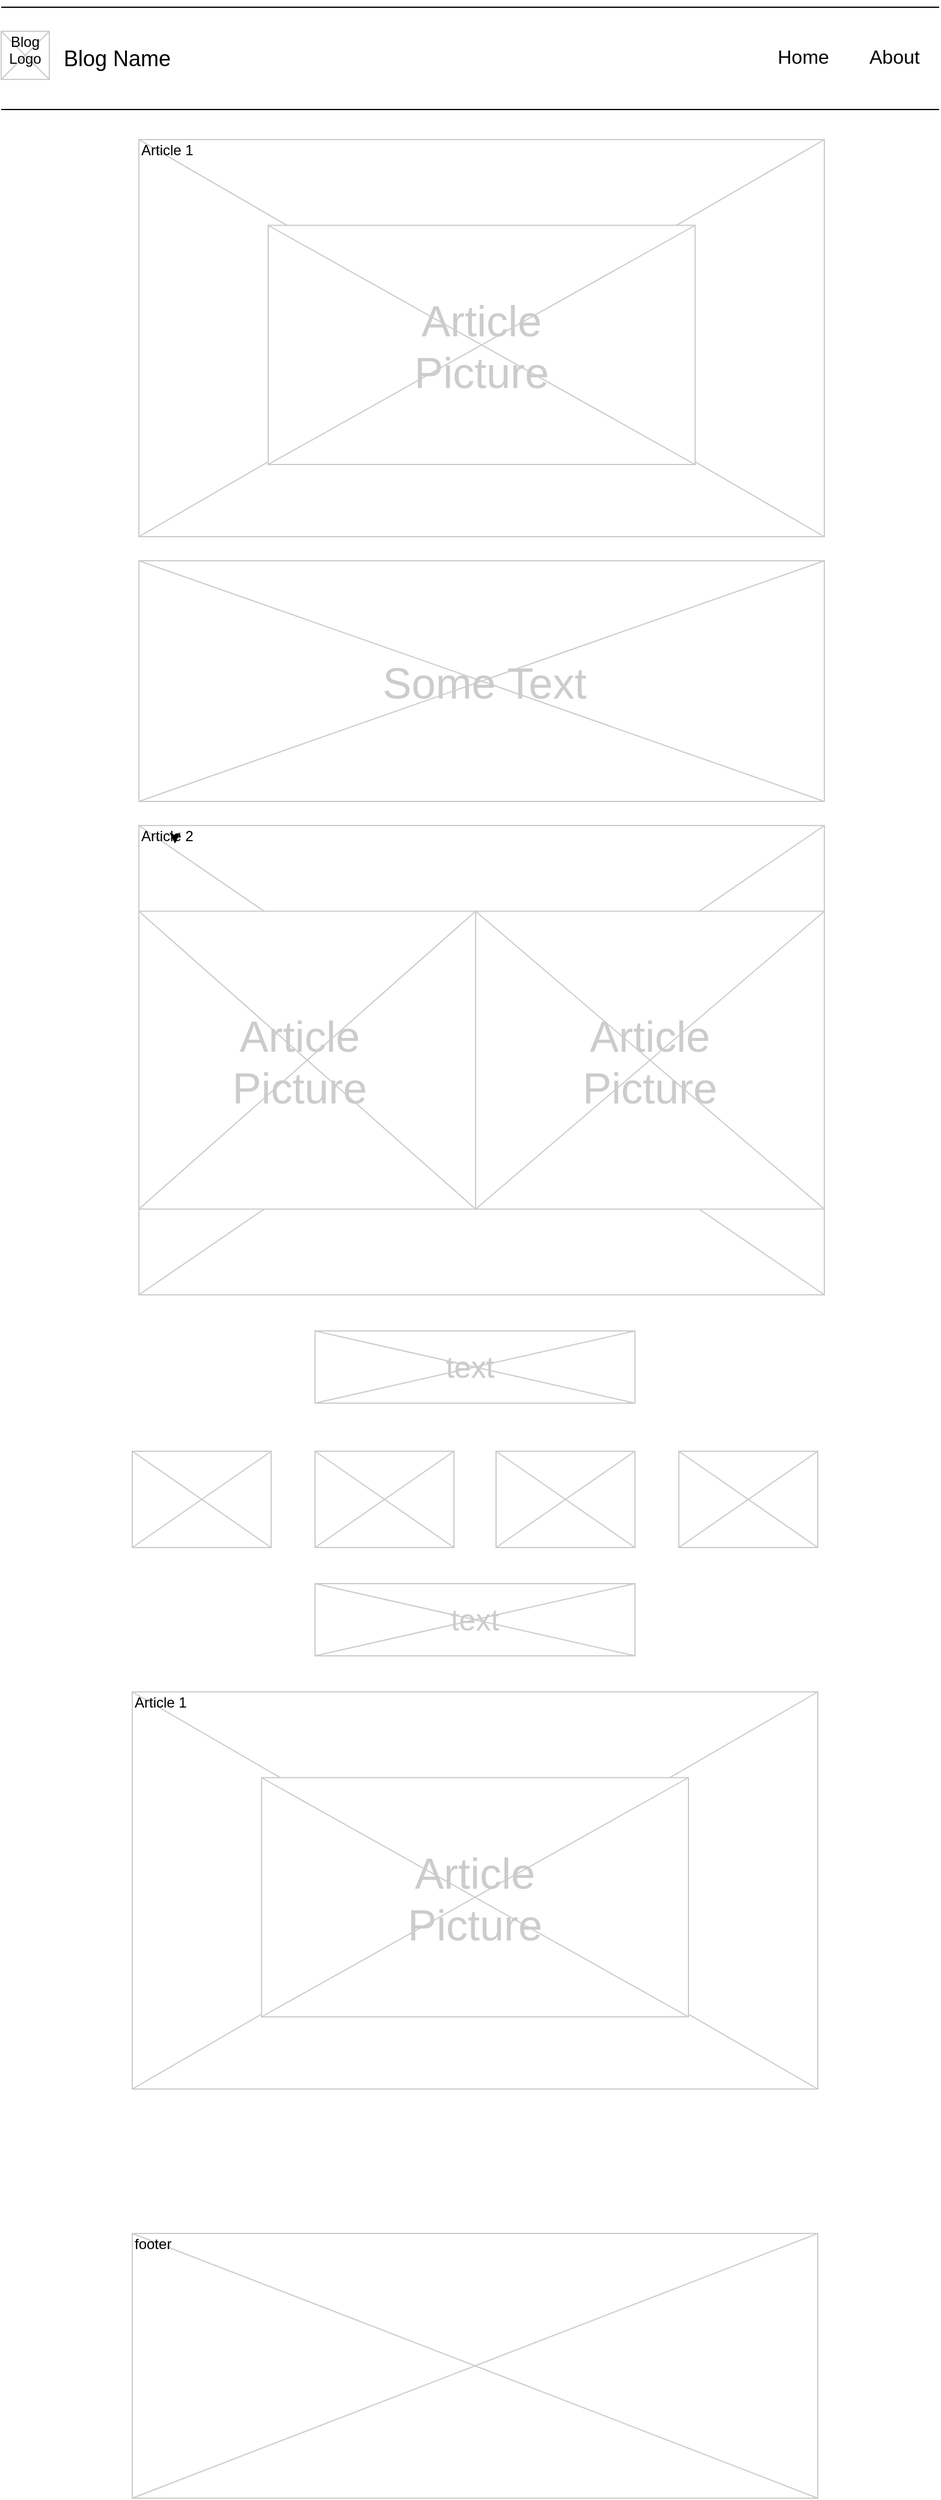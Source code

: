 <mxfile version="21.7.5" type="github">
  <diagram name="Page-1" id="f1b7ffb7-ca1e-a977-7cf5-a751b3c06c05">
    <mxGraphModel dx="1518" dy="895" grid="1" gridSize="10" guides="1" tooltips="1" connect="1" arrows="1" fold="1" page="1" pageScale="1" pageWidth="827" pageHeight="1600" background="#ffffff" math="0" shadow="0">
      <root>
        <mxCell id="0" />
        <mxCell id="1" parent="0" />
        <mxCell id="13" value="" style="verticalLabelPosition=bottom;verticalAlign=top;strokeWidth=1;shape=mxgraph.mockup.graphics.iconGrid;strokeColor=#CCCCCC;gridSize=1,1;" parent="1" vertex="1">
          <mxGeometry x="134.5" y="120" width="570" height="330" as="geometry" />
        </mxCell>
        <mxCell id="2" value="Blog Name" style="text;spacingTop=-5;fontSize=18;fontStyle=0" parent="1" vertex="1">
          <mxGeometry x="70" y="40" width="230" height="20" as="geometry" />
        </mxCell>
        <mxCell id="3" value="" style="line;strokeWidth=1" parent="1" vertex="1">
          <mxGeometry x="20" y="5" width="780" height="10" as="geometry" />
        </mxCell>
        <mxCell id="4" value="" style="line;strokeWidth=1" parent="1" vertex="1">
          <mxGeometry x="20" y="90" width="780" height="10" as="geometry" />
        </mxCell>
        <mxCell id="5" value="Home" style="text;spacingTop=-5;fontSize=16;" parent="1" vertex="1">
          <mxGeometry x="663.75" y="40" width="36.25" height="20" as="geometry" />
        </mxCell>
        <mxCell id="6" value="About" style="text;spacingTop=-5;fontSize=16;" parent="1" vertex="1">
          <mxGeometry x="740.0" y="40.0" width="30" height="20" as="geometry" />
        </mxCell>
        <mxCell id="8" value="Article 1" style="text;spacingTop=-5;" parent="1" vertex="1">
          <mxGeometry x="134.5" y="120" width="30" height="20" as="geometry" />
        </mxCell>
        <mxCell id="20" value="" style="verticalLabelPosition=bottom;verticalAlign=top;strokeWidth=1;shape=mxgraph.mockup.graphics.iconGrid;strokeColor=#CCCCCC;gridSize=1,1;" parent="1" vertex="1">
          <mxGeometry x="20" y="30" width="40" height="40" as="geometry" />
        </mxCell>
        <mxCell id="21" value="Blog &#xa;Logo" style="text;spacingTop=-5;align=center" parent="1" vertex="1">
          <mxGeometry x="20" y="30" width="40" height="40" as="geometry" />
        </mxCell>
        <mxCell id="MFAVZBfr_c1cwXmYvkoI-70" value="" style="verticalLabelPosition=bottom;verticalAlign=top;strokeWidth=1;shape=mxgraph.mockup.graphics.iconGrid;strokeColor=#CCCCCC;gridSize=1,1;" vertex="1" parent="1">
          <mxGeometry x="242" y="191.25" width="355" height="198.75" as="geometry" />
        </mxCell>
        <mxCell id="26" value="Article&#xa;Picture" style="text;spacingTop=-5;align=center;verticalAlign=middle;fontSize=36;fontColor=#CCCCCC" parent="1" vertex="1">
          <mxGeometry x="239.5" y="203.13" width="360" height="175" as="geometry" />
        </mxCell>
        <mxCell id="MFAVZBfr_c1cwXmYvkoI-71" value="" style="verticalLabelPosition=bottom;verticalAlign=top;strokeWidth=1;shape=mxgraph.mockup.graphics.iconGrid;strokeColor=#CCCCCC;gridSize=1,1;" vertex="1" parent="1">
          <mxGeometry x="134.5" y="470" width="570" height="200" as="geometry" />
        </mxCell>
        <mxCell id="MFAVZBfr_c1cwXmYvkoI-76" value="Some Text" style="text;spacingTop=-5;align=center;verticalAlign=middle;fontSize=36;fontColor=#CCCCCC" vertex="1" parent="1">
          <mxGeometry x="242" y="470" width="360" height="200" as="geometry" />
        </mxCell>
        <mxCell id="MFAVZBfr_c1cwXmYvkoI-77" value="" style="verticalLabelPosition=bottom;verticalAlign=top;strokeWidth=1;shape=mxgraph.mockup.graphics.iconGrid;strokeColor=#CCCCCC;gridSize=1,1;" vertex="1" parent="1">
          <mxGeometry x="134.5" y="690" width="570" height="390" as="geometry" />
        </mxCell>
        <mxCell id="MFAVZBfr_c1cwXmYvkoI-78" value="Article 2" style="text;spacingTop=-5;" vertex="1" parent="1">
          <mxGeometry x="134.5" y="690" width="30" height="20" as="geometry" />
        </mxCell>
        <mxCell id="MFAVZBfr_c1cwXmYvkoI-79" value="" style="verticalLabelPosition=bottom;verticalAlign=top;strokeWidth=1;shape=mxgraph.mockup.graphics.iconGrid;strokeColor=#CCCCCC;gridSize=1,1;" vertex="1" parent="1">
          <mxGeometry x="134.5" y="761.25" width="280" height="247.5" as="geometry" />
        </mxCell>
        <mxCell id="MFAVZBfr_c1cwXmYvkoI-80" value="Article&#xa;Picture" style="text;spacingTop=-5;align=center;verticalAlign=middle;fontSize=36;fontColor=#CCCCCC" vertex="1" parent="1">
          <mxGeometry x="122" y="785" width="292.5" height="200" as="geometry" />
        </mxCell>
        <mxCell id="MFAVZBfr_c1cwXmYvkoI-81" value="" style="verticalLabelPosition=bottom;verticalAlign=top;strokeWidth=1;shape=mxgraph.mockup.graphics.iconGrid;strokeColor=#CCCCCC;gridSize=1,1;" vertex="1" parent="1">
          <mxGeometry x="414.5" y="761.25" width="290" height="247.5" as="geometry" />
        </mxCell>
        <mxCell id="MFAVZBfr_c1cwXmYvkoI-82" value="Article&#xa;Picture" style="text;spacingTop=-5;align=center;verticalAlign=middle;fontSize=36;fontColor=#CCCCCC" vertex="1" parent="1">
          <mxGeometry x="414.5" y="785" width="290" height="200" as="geometry" />
        </mxCell>
        <mxCell id="MFAVZBfr_c1cwXmYvkoI-85" style="edgeStyle=orthogonalEdgeStyle;rounded=0;orthogonalLoop=1;jettySize=auto;html=1;exitX=1;exitY=0.5;exitDx=0;exitDy=0;entryX=1;entryY=0.75;entryDx=0;entryDy=0;" edge="1" parent="1" source="MFAVZBfr_c1cwXmYvkoI-78" target="MFAVZBfr_c1cwXmYvkoI-78">
          <mxGeometry relative="1" as="geometry" />
        </mxCell>
        <mxCell id="MFAVZBfr_c1cwXmYvkoI-87" value="" style="verticalLabelPosition=bottom;verticalAlign=top;strokeWidth=1;shape=mxgraph.mockup.graphics.iconGrid;strokeColor=#CCCCCC;gridSize=1,1;" vertex="1" parent="1">
          <mxGeometry x="281" y="1110" width="266" height="60" as="geometry" />
        </mxCell>
        <mxCell id="MFAVZBfr_c1cwXmYvkoI-88" value="text" style="text;spacingTop=-5;align=center;verticalAlign=middle;fontSize=25;fontColor=#CCCCCC" vertex="1" parent="1">
          <mxGeometry x="300" y="1128.5" width="220" height="23" as="geometry" />
        </mxCell>
        <mxCell id="MFAVZBfr_c1cwXmYvkoI-89" value="" style="verticalLabelPosition=bottom;verticalAlign=top;strokeWidth=1;shape=mxgraph.mockup.graphics.iconGrid;strokeColor=#CCCCCC;gridSize=1,1;" vertex="1" parent="1">
          <mxGeometry x="129" y="1210" width="115.5" height="80" as="geometry" />
        </mxCell>
        <mxCell id="MFAVZBfr_c1cwXmYvkoI-90" value="" style="verticalLabelPosition=bottom;verticalAlign=top;strokeWidth=1;shape=mxgraph.mockup.graphics.iconGrid;strokeColor=#CCCCCC;gridSize=1,1;" vertex="1" parent="1">
          <mxGeometry x="281" y="1210" width="115.5" height="80" as="geometry" />
        </mxCell>
        <mxCell id="MFAVZBfr_c1cwXmYvkoI-91" value="" style="verticalLabelPosition=bottom;verticalAlign=top;strokeWidth=1;shape=mxgraph.mockup.graphics.iconGrid;strokeColor=#CCCCCC;gridSize=1,1;" vertex="1" parent="1">
          <mxGeometry x="431.5" y="1210" width="115.5" height="80" as="geometry" />
        </mxCell>
        <mxCell id="MFAVZBfr_c1cwXmYvkoI-92" value="" style="verticalLabelPosition=bottom;verticalAlign=top;strokeWidth=1;shape=mxgraph.mockup.graphics.iconGrid;strokeColor=#CCCCCC;gridSize=1,1;" vertex="1" parent="1">
          <mxGeometry x="583.5" y="1210" width="115.5" height="80" as="geometry" />
        </mxCell>
        <mxCell id="MFAVZBfr_c1cwXmYvkoI-95" value="text" style="text;spacingTop=-5;align=center;verticalAlign=middle;fontSize=25;fontColor=#CCCCCC" vertex="1" parent="1">
          <mxGeometry x="300" y="1128.5" width="220" height="23" as="geometry" />
        </mxCell>
        <mxCell id="MFAVZBfr_c1cwXmYvkoI-98" value="" style="verticalLabelPosition=bottom;verticalAlign=top;strokeWidth=1;shape=mxgraph.mockup.graphics.iconGrid;strokeColor=#CCCCCC;gridSize=1,1;" vertex="1" parent="1">
          <mxGeometry x="281" y="1320" width="266" height="60" as="geometry" />
        </mxCell>
        <mxCell id="MFAVZBfr_c1cwXmYvkoI-96" value="text" style="text;spacingTop=-5;align=center;verticalAlign=middle;fontSize=25;fontColor=#CCCCCC" vertex="1" parent="1">
          <mxGeometry x="304" y="1338.5" width="220" height="23" as="geometry" />
        </mxCell>
        <mxCell id="MFAVZBfr_c1cwXmYvkoI-99" value="" style="verticalLabelPosition=bottom;verticalAlign=top;strokeWidth=1;shape=mxgraph.mockup.graphics.iconGrid;strokeColor=#CCCCCC;gridSize=1,1;" vertex="1" parent="1">
          <mxGeometry x="129" y="1410" width="570" height="330" as="geometry" />
        </mxCell>
        <mxCell id="MFAVZBfr_c1cwXmYvkoI-100" value="Article 1" style="text;spacingTop=-5;" vertex="1" parent="1">
          <mxGeometry x="129" y="1410" width="30" height="20" as="geometry" />
        </mxCell>
        <mxCell id="MFAVZBfr_c1cwXmYvkoI-101" value="" style="verticalLabelPosition=bottom;verticalAlign=top;strokeWidth=1;shape=mxgraph.mockup.graphics.iconGrid;strokeColor=#CCCCCC;gridSize=1,1;" vertex="1" parent="1">
          <mxGeometry x="236.5" y="1481.25" width="355" height="198.75" as="geometry" />
        </mxCell>
        <mxCell id="MFAVZBfr_c1cwXmYvkoI-102" value="Article&#xa;Picture" style="text;spacingTop=-5;align=center;verticalAlign=middle;fontSize=36;fontColor=#CCCCCC" vertex="1" parent="1">
          <mxGeometry x="234" y="1493.13" width="360" height="175" as="geometry" />
        </mxCell>
        <mxCell id="MFAVZBfr_c1cwXmYvkoI-107" value="" style="verticalLabelPosition=bottom;verticalAlign=top;strokeWidth=1;shape=mxgraph.mockup.graphics.iconGrid;strokeColor=#CCCCCC;gridSize=1,1;" vertex="1" parent="1">
          <mxGeometry x="129" y="1860" width="570" height="220" as="geometry" />
        </mxCell>
        <mxCell id="MFAVZBfr_c1cwXmYvkoI-108" value="footer&#xa;" style="text;spacingTop=-5;" vertex="1" parent="1">
          <mxGeometry x="129" y="1860" width="30" height="20" as="geometry" />
        </mxCell>
      </root>
    </mxGraphModel>
  </diagram>
</mxfile>
